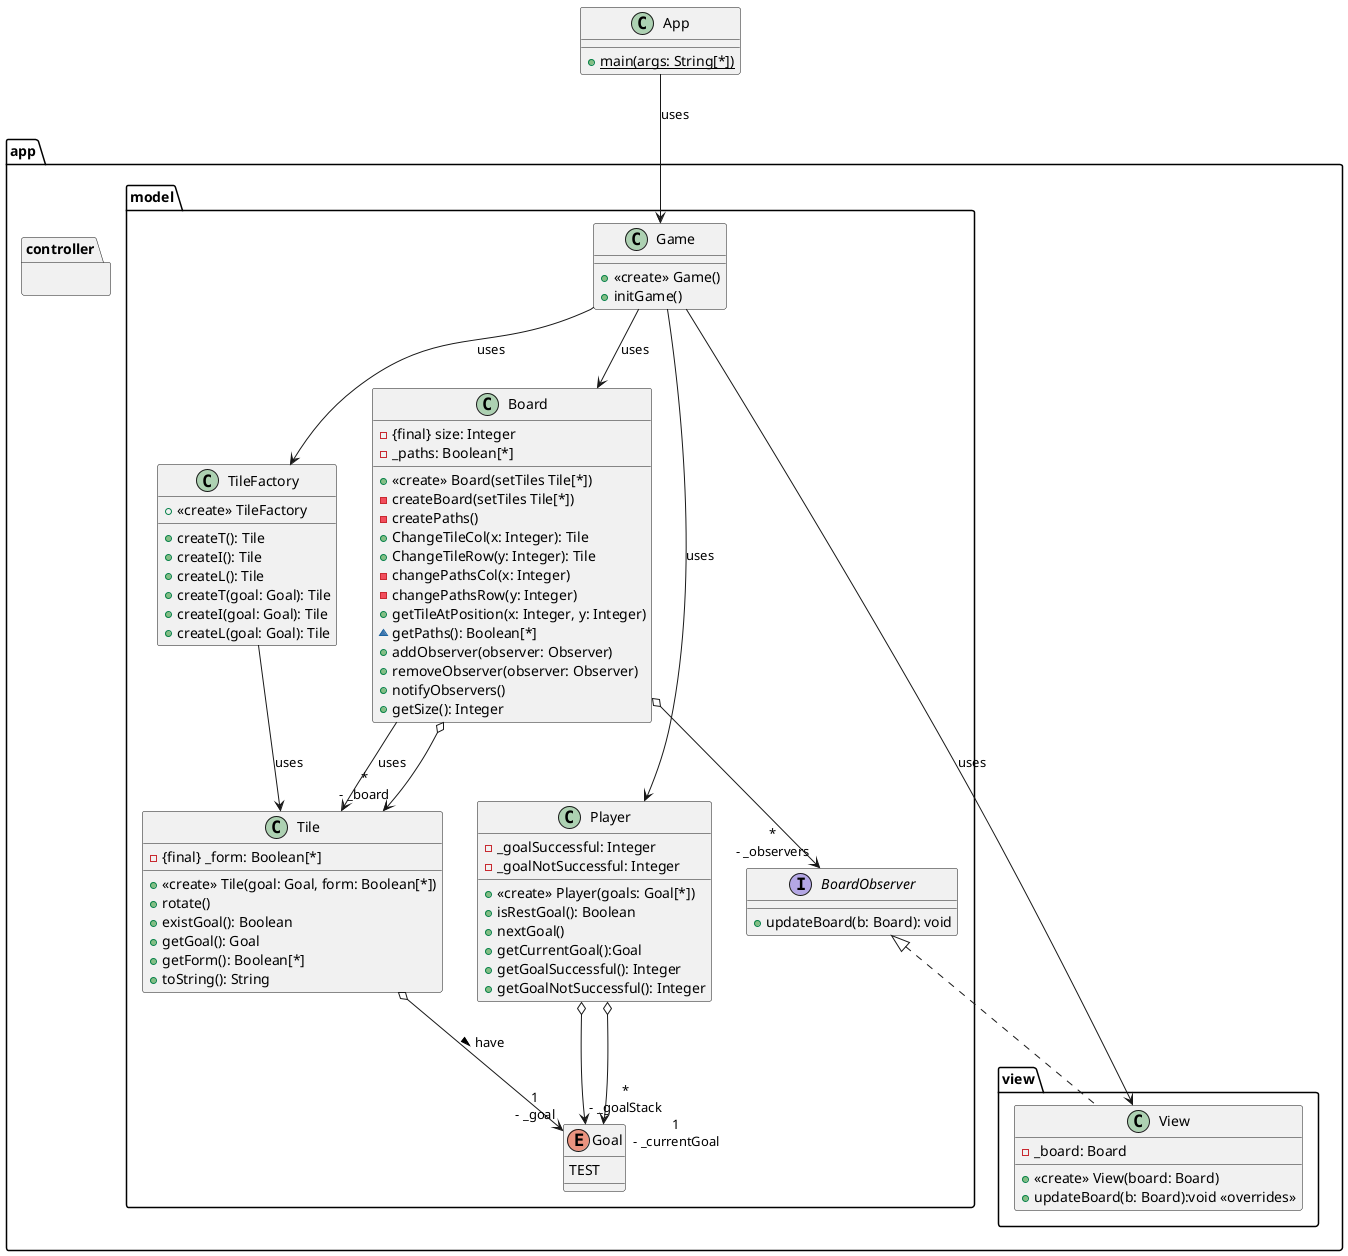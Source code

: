 @startuml

package app {
    package model {
        class Game{
            + <<create>> Game()
            + initGame()
        }
        class Board{
            - {final} size: Integer
            - _paths: Boolean[*]
            + <<create>> Board(setTiles Tile[*])
            - createBoard(setTiles Tile[*])
            - createPaths()
            + ChangeTileCol(x: Integer): Tile
            + ChangeTileRow(y: Integer): Tile
            - changePathsCol(x: Integer)
            - changePathsRow(y: Integer)
            + getTileAtPosition(x: Integer, y: Integer)
            ~ getPaths(): Boolean[*]
            + addObserver(observer: Observer)
            + removeObserver(observer: Observer)
            + notifyObservers()
            + getSize(): Integer
        }
        Board o--> "*\n- _board" Tile
        Board o--> "*\n- _observers" BoardObserver
        class Player{
            - _goalSuccessful: Integer
            - _goalNotSuccessful: Integer
            + <<create>> Player(goals: Goal[*])
            + isRestGoal(): Boolean
            + nextGoal()
            + getCurrentGoal():Goal
            + getGoalSuccessful(): Integer
            + getGoalNotSuccessful(): Integer
        }
        Player o-->"*\n- _goalStack" Goal
        Player o--> "1\n- _currentGoal" Goal



        class Tile{
            - {final} _form: Boolean[*]
            + <<create>> Tile(goal: Goal, form: Boolean[*])
            + rotate()
            + existGoal(): Boolean
            + getGoal(): Goal
            + getForm(): Boolean[*]
            + toString(): String
        }
        Tile o-->"1\n- _goal" Goal: > have

        class TileFactory{
            + <<create>> TileFactory
            + createT(): Tile
            + createI(): Tile
            + createL(): Tile
            + createT(goal: Goal): Tile
            + createI(goal: Goal): Tile
            + createL(goal: Goal): Tile
        }

        enum Goal{
            TEST
        }
        interface BoardObserver {
            + updateBoard(b: Board): void
        }
    }
    package controller {

    }
    package view {
        class View implements app.model.BoardObserver {
            - _board: Board
            + <<create>> View(board: Board)
            + updateBoard(b: Board):void <<overrides>>
        }
    }
}


class App {
    + {static} main(args: String[*])
}







App --> Game: "uses"
Game --> View: "uses"
Game --> TileFactory: "uses"
TileFactory --> Tile: "uses"
Game --> Player: "uses"
Game --> Board: "uses"
Board --> Tile: "uses"



@enduml